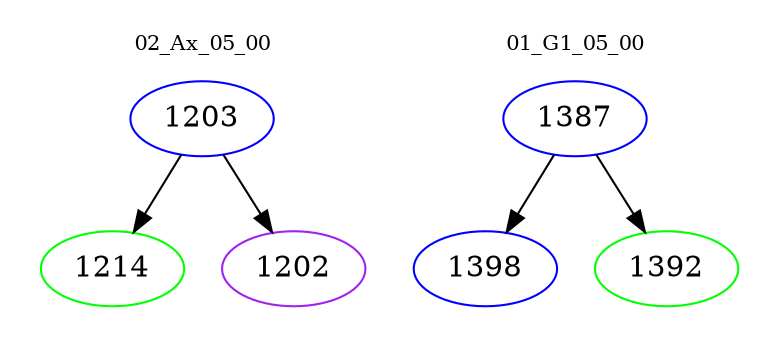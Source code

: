digraph{
subgraph cluster_0 {
color = white
label = "02_Ax_05_00";
fontsize=10;
T0_1203 [label="1203", color="blue"]
T0_1203 -> T0_1214 [color="black"]
T0_1214 [label="1214", color="green"]
T0_1203 -> T0_1202 [color="black"]
T0_1202 [label="1202", color="purple"]
}
subgraph cluster_1 {
color = white
label = "01_G1_05_00";
fontsize=10;
T1_1387 [label="1387", color="blue"]
T1_1387 -> T1_1398 [color="black"]
T1_1398 [label="1398", color="blue"]
T1_1387 -> T1_1392 [color="black"]
T1_1392 [label="1392", color="green"]
}
}
